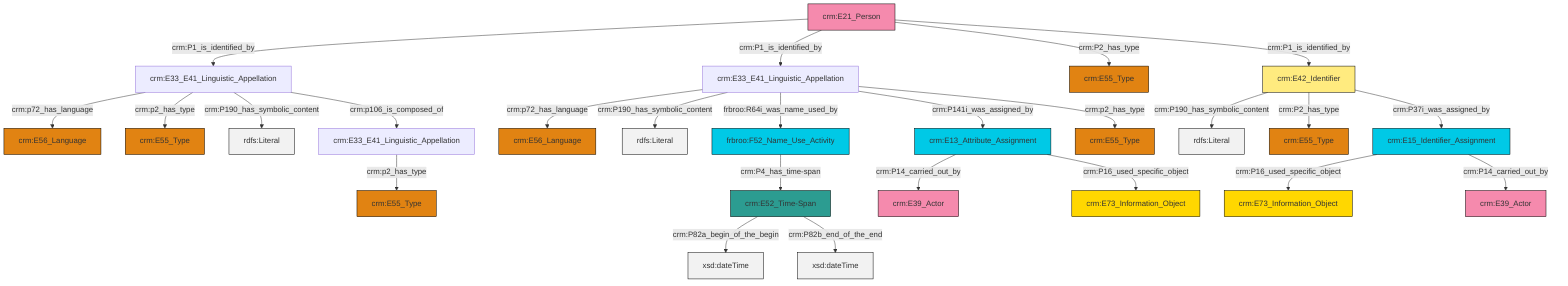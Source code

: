 graph TD
classDef Literal fill:#f2f2f2,stroke:#000000;
classDef CRM_Entity fill:#FFFFFF,stroke:#000000;
classDef Temporal_Entity fill:#00C9E6, stroke:#000000;
classDef Type fill:#E18312, stroke:#000000;
classDef Time-Span fill:#2C9C91, stroke:#000000;
classDef Appellation fill:#FFEB7F, stroke:#000000;
classDef Place fill:#008836, stroke:#000000;
classDef Persistent_Item fill:#B266B2, stroke:#000000;
classDef Conceptual_Object fill:#FFD700, stroke:#000000;
classDef Physical_Thing fill:#D2B48C, stroke:#000000;
classDef Actor fill:#f58aad, stroke:#000000;
classDef PC_Classes fill:#4ce600, stroke:#000000;
classDef Multi fill:#cccccc,stroke:#000000;

0["crm:E33_E41_Linguistic_Appellation"]:::Default -->|crm:p72_has_language| 1["crm:E56_Language"]:::Type
2["crm:E21_Person"]:::Actor -->|crm:P1_is_identified_by| 3["crm:E33_E41_Linguistic_Appellation"]:::Default
5["crm:E52_Time-Span"]:::Time-Span -->|crm:P82a_begin_of_the_begin| 6[xsd:dateTime]:::Literal
3["crm:E33_E41_Linguistic_Appellation"]:::Default -->|crm:p72_has_language| 9["crm:E56_Language"]:::Type
10["crm:E15_Identifier_Assignment"]:::Temporal_Entity -->|crm:P16_used_specific_object| 11["crm:E73_Information_Object"]:::Conceptual_Object
12["crm:E13_Attribute_Assignment"]:::Temporal_Entity -->|crm:P14_carried_out_by| 13["crm:E39_Actor"]:::Actor
2["crm:E21_Person"]:::Actor -->|crm:P1_is_identified_by| 0["crm:E33_E41_Linguistic_Appellation"]:::Default
0["crm:E33_E41_Linguistic_Appellation"]:::Default -->|crm:P190_has_symbolic_content| 15[rdfs:Literal]:::Literal
3["crm:E33_E41_Linguistic_Appellation"]:::Default -->|crm:p2_has_type| 17["crm:E55_Type"]:::Type
2["crm:E21_Person"]:::Actor -->|crm:P2_has_type| 19["crm:E55_Type"]:::Type
3["crm:E33_E41_Linguistic_Appellation"]:::Default -->|crm:P190_has_symbolic_content| 22[rdfs:Literal]:::Literal
23["crm:E33_E41_Linguistic_Appellation"]:::Default -->|crm:p2_has_type| 24["crm:E55_Type"]:::Type
3["crm:E33_E41_Linguistic_Appellation"]:::Default -->|crm:p106_is_composed_of| 23["crm:E33_E41_Linguistic_Appellation"]:::Default
26["crm:E42_Identifier"]:::Appellation -->|crm:P190_has_symbolic_content| 27[rdfs:Literal]:::Literal
12["crm:E13_Attribute_Assignment"]:::Temporal_Entity -->|crm:P16_used_specific_object| 28["crm:E73_Information_Object"]:::Conceptual_Object
10["crm:E15_Identifier_Assignment"]:::Temporal_Entity -->|crm:P14_carried_out_by| 7["crm:E39_Actor"]:::Actor
2["crm:E21_Person"]:::Actor -->|crm:P1_is_identified_by| 26["crm:E42_Identifier"]:::Appellation
26["crm:E42_Identifier"]:::Appellation -->|crm:P2_has_type| 37["crm:E55_Type"]:::Type
0["crm:E33_E41_Linguistic_Appellation"]:::Default -->|frbroo:R64i_was_name_used_by| 38["frbroo:F52_Name_Use_Activity"]:::Temporal_Entity
38["frbroo:F52_Name_Use_Activity"]:::Temporal_Entity -->|crm:P4_has_time-span| 5["crm:E52_Time-Span"]:::Time-Span
5["crm:E52_Time-Span"]:::Time-Span -->|crm:P82b_end_of_the_end| 40[xsd:dateTime]:::Literal
26["crm:E42_Identifier"]:::Appellation -->|crm:P37i_was_assigned_by| 10["crm:E15_Identifier_Assignment"]:::Temporal_Entity
0["crm:E33_E41_Linguistic_Appellation"]:::Default -->|crm:P141i_was_assigned_by| 12["crm:E13_Attribute_Assignment"]:::Temporal_Entity
0["crm:E33_E41_Linguistic_Appellation"]:::Default -->|crm:p2_has_type| 35["crm:E55_Type"]:::Type
